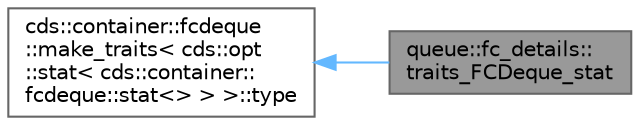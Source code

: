 digraph "queue::fc_details::traits_FCDeque_stat"
{
 // LATEX_PDF_SIZE
  bgcolor="transparent";
  edge [fontname=Helvetica,fontsize=10,labelfontname=Helvetica,labelfontsize=10];
  node [fontname=Helvetica,fontsize=10,shape=box,height=0.2,width=0.4];
  rankdir="LR";
  Node1 [id="Node000001",label="queue::fc_details::\ltraits_FCDeque_stat",height=0.2,width=0.4,color="gray40", fillcolor="grey60", style="filled", fontcolor="black",tooltip=" "];
  Node2 -> Node1 [id="edge2_Node000001_Node000002",dir="back",color="steelblue1",style="solid",tooltip=" "];
  Node2 [id="Node000002",label="cds::container::fcdeque\l::make_traits\< cds::opt\l::stat\< cds::container::\lfcdeque::stat\<\> \> \>::type",height=0.2,width=0.4,color="gray40", fillcolor="white", style="filled",tooltip=" "];
}
